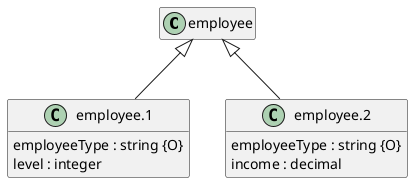 @startuml
hide <<Method>> circle
hide empty methods
hide empty fields
set namespaceSeparator none

class "employee" {
}



class "employee.1" {
  employeeType : string {O}
  level : integer
}



class "employee.2" {
  employeeType : string {O}
  income : decimal
}

"employee" <|-- "employee.1"

"employee" <|-- "employee.2"

@enduml